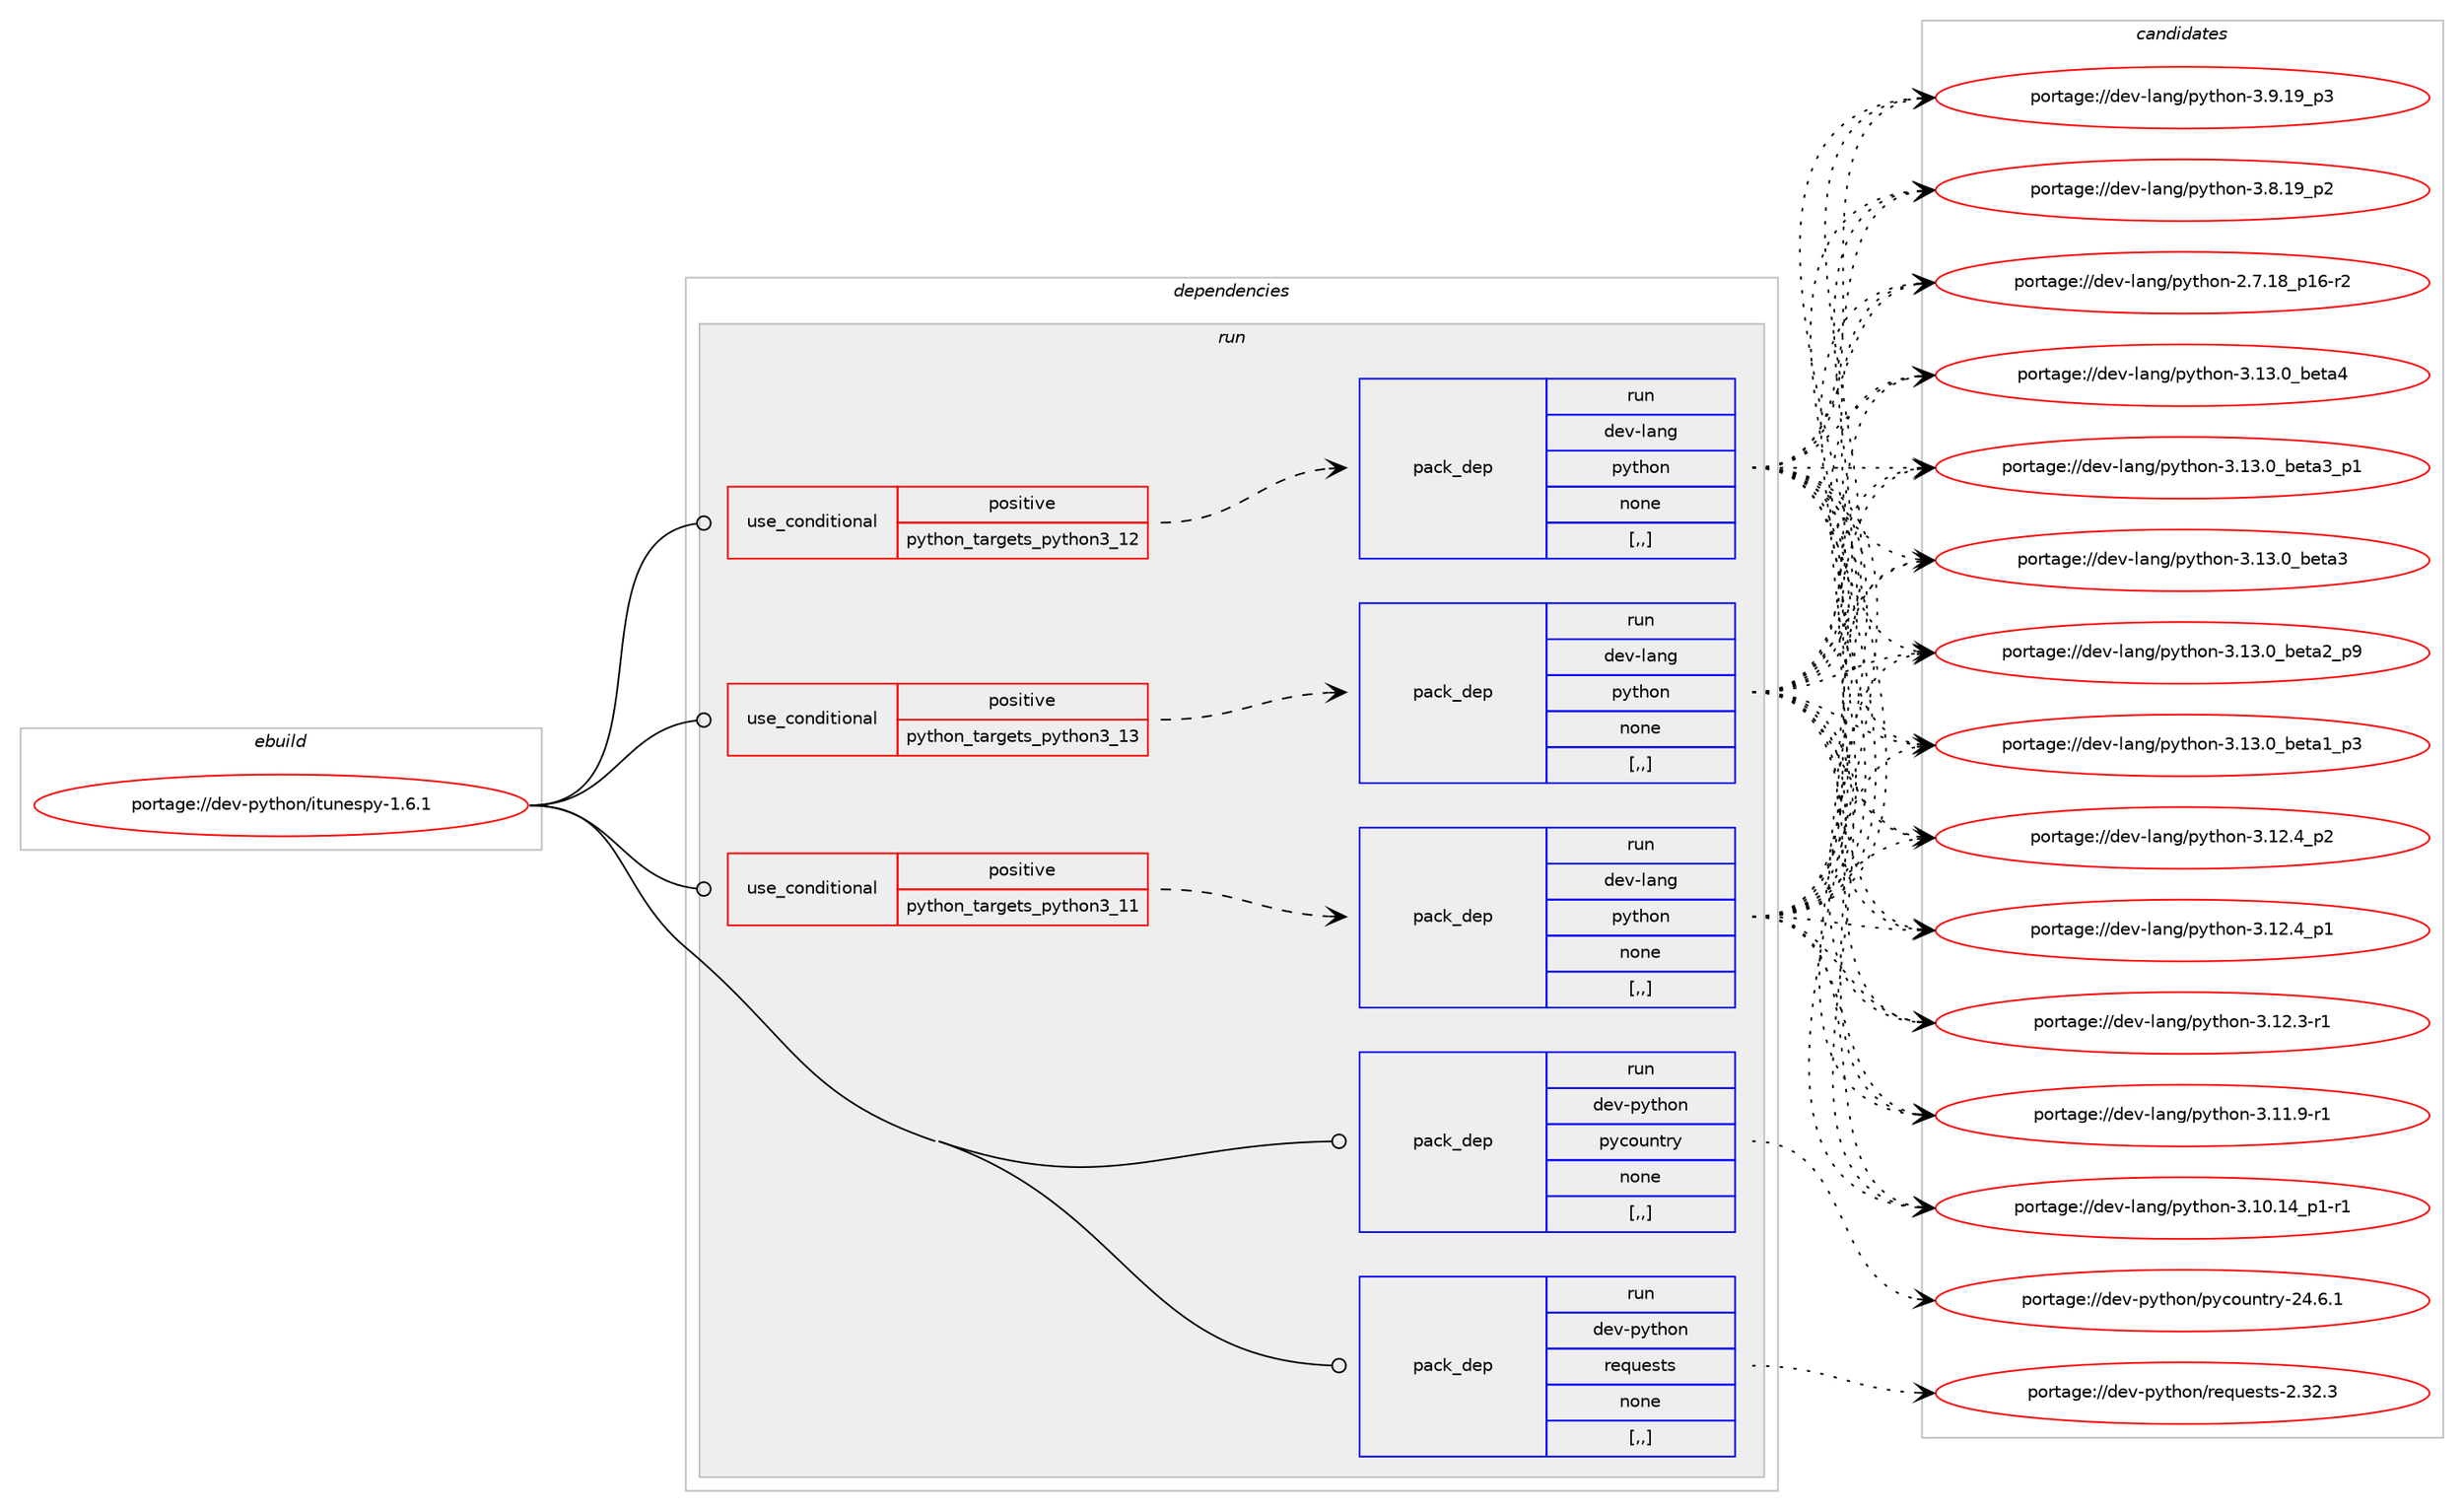 digraph prolog {

# *************
# Graph options
# *************

newrank=true;
concentrate=true;
compound=true;
graph [rankdir=LR,fontname=Helvetica,fontsize=10,ranksep=1.5];#, ranksep=2.5, nodesep=0.2];
edge  [arrowhead=vee];
node  [fontname=Helvetica,fontsize=10];

# **********
# The ebuild
# **********

subgraph cluster_leftcol {
color=gray;
label=<<i>ebuild</i>>;
id [label="portage://dev-python/itunespy-1.6.1", color=red, width=4, href="../dev-python/itunespy-1.6.1.svg"];
}

# ****************
# The dependencies
# ****************

subgraph cluster_midcol {
color=gray;
label=<<i>dependencies</i>>;
subgraph cluster_compile {
fillcolor="#eeeeee";
style=filled;
label=<<i>compile</i>>;
}
subgraph cluster_compileandrun {
fillcolor="#eeeeee";
style=filled;
label=<<i>compile and run</i>>;
}
subgraph cluster_run {
fillcolor="#eeeeee";
style=filled;
label=<<i>run</i>>;
subgraph cond33797 {
dependency148849 [label=<<TABLE BORDER="0" CELLBORDER="1" CELLSPACING="0" CELLPADDING="4"><TR><TD ROWSPAN="3" CELLPADDING="10">use_conditional</TD></TR><TR><TD>positive</TD></TR><TR><TD>python_targets_python3_11</TD></TR></TABLE>>, shape=none, color=red];
subgraph pack113803 {
dependency148850 [label=<<TABLE BORDER="0" CELLBORDER="1" CELLSPACING="0" CELLPADDING="4" WIDTH="220"><TR><TD ROWSPAN="6" CELLPADDING="30">pack_dep</TD></TR><TR><TD WIDTH="110">run</TD></TR><TR><TD>dev-lang</TD></TR><TR><TD>python</TD></TR><TR><TD>none</TD></TR><TR><TD>[,,]</TD></TR></TABLE>>, shape=none, color=blue];
}
dependency148849:e -> dependency148850:w [weight=20,style="dashed",arrowhead="vee"];
}
id:e -> dependency148849:w [weight=20,style="solid",arrowhead="odot"];
subgraph cond33798 {
dependency148851 [label=<<TABLE BORDER="0" CELLBORDER="1" CELLSPACING="0" CELLPADDING="4"><TR><TD ROWSPAN="3" CELLPADDING="10">use_conditional</TD></TR><TR><TD>positive</TD></TR><TR><TD>python_targets_python3_12</TD></TR></TABLE>>, shape=none, color=red];
subgraph pack113804 {
dependency148852 [label=<<TABLE BORDER="0" CELLBORDER="1" CELLSPACING="0" CELLPADDING="4" WIDTH="220"><TR><TD ROWSPAN="6" CELLPADDING="30">pack_dep</TD></TR><TR><TD WIDTH="110">run</TD></TR><TR><TD>dev-lang</TD></TR><TR><TD>python</TD></TR><TR><TD>none</TD></TR><TR><TD>[,,]</TD></TR></TABLE>>, shape=none, color=blue];
}
dependency148851:e -> dependency148852:w [weight=20,style="dashed",arrowhead="vee"];
}
id:e -> dependency148851:w [weight=20,style="solid",arrowhead="odot"];
subgraph cond33799 {
dependency148853 [label=<<TABLE BORDER="0" CELLBORDER="1" CELLSPACING="0" CELLPADDING="4"><TR><TD ROWSPAN="3" CELLPADDING="10">use_conditional</TD></TR><TR><TD>positive</TD></TR><TR><TD>python_targets_python3_13</TD></TR></TABLE>>, shape=none, color=red];
subgraph pack113805 {
dependency148854 [label=<<TABLE BORDER="0" CELLBORDER="1" CELLSPACING="0" CELLPADDING="4" WIDTH="220"><TR><TD ROWSPAN="6" CELLPADDING="30">pack_dep</TD></TR><TR><TD WIDTH="110">run</TD></TR><TR><TD>dev-lang</TD></TR><TR><TD>python</TD></TR><TR><TD>none</TD></TR><TR><TD>[,,]</TD></TR></TABLE>>, shape=none, color=blue];
}
dependency148853:e -> dependency148854:w [weight=20,style="dashed",arrowhead="vee"];
}
id:e -> dependency148853:w [weight=20,style="solid",arrowhead="odot"];
subgraph pack113806 {
dependency148855 [label=<<TABLE BORDER="0" CELLBORDER="1" CELLSPACING="0" CELLPADDING="4" WIDTH="220"><TR><TD ROWSPAN="6" CELLPADDING="30">pack_dep</TD></TR><TR><TD WIDTH="110">run</TD></TR><TR><TD>dev-python</TD></TR><TR><TD>pycountry</TD></TR><TR><TD>none</TD></TR><TR><TD>[,,]</TD></TR></TABLE>>, shape=none, color=blue];
}
id:e -> dependency148855:w [weight=20,style="solid",arrowhead="odot"];
subgraph pack113807 {
dependency148856 [label=<<TABLE BORDER="0" CELLBORDER="1" CELLSPACING="0" CELLPADDING="4" WIDTH="220"><TR><TD ROWSPAN="6" CELLPADDING="30">pack_dep</TD></TR><TR><TD WIDTH="110">run</TD></TR><TR><TD>dev-python</TD></TR><TR><TD>requests</TD></TR><TR><TD>none</TD></TR><TR><TD>[,,]</TD></TR></TABLE>>, shape=none, color=blue];
}
id:e -> dependency148856:w [weight=20,style="solid",arrowhead="odot"];
}
}

# **************
# The candidates
# **************

subgraph cluster_choices {
rank=same;
color=gray;
label=<<i>candidates</i>>;

subgraph choice113803 {
color=black;
nodesep=1;
choice1001011184510897110103471121211161041111104551464951464895981011169752 [label="portage://dev-lang/python-3.13.0_beta4", color=red, width=4,href="../dev-lang/python-3.13.0_beta4.svg"];
choice10010111845108971101034711212111610411111045514649514648959810111697519511249 [label="portage://dev-lang/python-3.13.0_beta3_p1", color=red, width=4,href="../dev-lang/python-3.13.0_beta3_p1.svg"];
choice1001011184510897110103471121211161041111104551464951464895981011169751 [label="portage://dev-lang/python-3.13.0_beta3", color=red, width=4,href="../dev-lang/python-3.13.0_beta3.svg"];
choice10010111845108971101034711212111610411111045514649514648959810111697509511257 [label="portage://dev-lang/python-3.13.0_beta2_p9", color=red, width=4,href="../dev-lang/python-3.13.0_beta2_p9.svg"];
choice10010111845108971101034711212111610411111045514649514648959810111697499511251 [label="portage://dev-lang/python-3.13.0_beta1_p3", color=red, width=4,href="../dev-lang/python-3.13.0_beta1_p3.svg"];
choice100101118451089711010347112121116104111110455146495046529511250 [label="portage://dev-lang/python-3.12.4_p2", color=red, width=4,href="../dev-lang/python-3.12.4_p2.svg"];
choice100101118451089711010347112121116104111110455146495046529511249 [label="portage://dev-lang/python-3.12.4_p1", color=red, width=4,href="../dev-lang/python-3.12.4_p1.svg"];
choice100101118451089711010347112121116104111110455146495046514511449 [label="portage://dev-lang/python-3.12.3-r1", color=red, width=4,href="../dev-lang/python-3.12.3-r1.svg"];
choice100101118451089711010347112121116104111110455146494946574511449 [label="portage://dev-lang/python-3.11.9-r1", color=red, width=4,href="../dev-lang/python-3.11.9-r1.svg"];
choice100101118451089711010347112121116104111110455146494846495295112494511449 [label="portage://dev-lang/python-3.10.14_p1-r1", color=red, width=4,href="../dev-lang/python-3.10.14_p1-r1.svg"];
choice100101118451089711010347112121116104111110455146574649579511251 [label="portage://dev-lang/python-3.9.19_p3", color=red, width=4,href="../dev-lang/python-3.9.19_p3.svg"];
choice100101118451089711010347112121116104111110455146564649579511250 [label="portage://dev-lang/python-3.8.19_p2", color=red, width=4,href="../dev-lang/python-3.8.19_p2.svg"];
choice100101118451089711010347112121116104111110455046554649569511249544511450 [label="portage://dev-lang/python-2.7.18_p16-r2", color=red, width=4,href="../dev-lang/python-2.7.18_p16-r2.svg"];
dependency148850:e -> choice1001011184510897110103471121211161041111104551464951464895981011169752:w [style=dotted,weight="100"];
dependency148850:e -> choice10010111845108971101034711212111610411111045514649514648959810111697519511249:w [style=dotted,weight="100"];
dependency148850:e -> choice1001011184510897110103471121211161041111104551464951464895981011169751:w [style=dotted,weight="100"];
dependency148850:e -> choice10010111845108971101034711212111610411111045514649514648959810111697509511257:w [style=dotted,weight="100"];
dependency148850:e -> choice10010111845108971101034711212111610411111045514649514648959810111697499511251:w [style=dotted,weight="100"];
dependency148850:e -> choice100101118451089711010347112121116104111110455146495046529511250:w [style=dotted,weight="100"];
dependency148850:e -> choice100101118451089711010347112121116104111110455146495046529511249:w [style=dotted,weight="100"];
dependency148850:e -> choice100101118451089711010347112121116104111110455146495046514511449:w [style=dotted,weight="100"];
dependency148850:e -> choice100101118451089711010347112121116104111110455146494946574511449:w [style=dotted,weight="100"];
dependency148850:e -> choice100101118451089711010347112121116104111110455146494846495295112494511449:w [style=dotted,weight="100"];
dependency148850:e -> choice100101118451089711010347112121116104111110455146574649579511251:w [style=dotted,weight="100"];
dependency148850:e -> choice100101118451089711010347112121116104111110455146564649579511250:w [style=dotted,weight="100"];
dependency148850:e -> choice100101118451089711010347112121116104111110455046554649569511249544511450:w [style=dotted,weight="100"];
}
subgraph choice113804 {
color=black;
nodesep=1;
choice1001011184510897110103471121211161041111104551464951464895981011169752 [label="portage://dev-lang/python-3.13.0_beta4", color=red, width=4,href="../dev-lang/python-3.13.0_beta4.svg"];
choice10010111845108971101034711212111610411111045514649514648959810111697519511249 [label="portage://dev-lang/python-3.13.0_beta3_p1", color=red, width=4,href="../dev-lang/python-3.13.0_beta3_p1.svg"];
choice1001011184510897110103471121211161041111104551464951464895981011169751 [label="portage://dev-lang/python-3.13.0_beta3", color=red, width=4,href="../dev-lang/python-3.13.0_beta3.svg"];
choice10010111845108971101034711212111610411111045514649514648959810111697509511257 [label="portage://dev-lang/python-3.13.0_beta2_p9", color=red, width=4,href="../dev-lang/python-3.13.0_beta2_p9.svg"];
choice10010111845108971101034711212111610411111045514649514648959810111697499511251 [label="portage://dev-lang/python-3.13.0_beta1_p3", color=red, width=4,href="../dev-lang/python-3.13.0_beta1_p3.svg"];
choice100101118451089711010347112121116104111110455146495046529511250 [label="portage://dev-lang/python-3.12.4_p2", color=red, width=4,href="../dev-lang/python-3.12.4_p2.svg"];
choice100101118451089711010347112121116104111110455146495046529511249 [label="portage://dev-lang/python-3.12.4_p1", color=red, width=4,href="../dev-lang/python-3.12.4_p1.svg"];
choice100101118451089711010347112121116104111110455146495046514511449 [label="portage://dev-lang/python-3.12.3-r1", color=red, width=4,href="../dev-lang/python-3.12.3-r1.svg"];
choice100101118451089711010347112121116104111110455146494946574511449 [label="portage://dev-lang/python-3.11.9-r1", color=red, width=4,href="../dev-lang/python-3.11.9-r1.svg"];
choice100101118451089711010347112121116104111110455146494846495295112494511449 [label="portage://dev-lang/python-3.10.14_p1-r1", color=red, width=4,href="../dev-lang/python-3.10.14_p1-r1.svg"];
choice100101118451089711010347112121116104111110455146574649579511251 [label="portage://dev-lang/python-3.9.19_p3", color=red, width=4,href="../dev-lang/python-3.9.19_p3.svg"];
choice100101118451089711010347112121116104111110455146564649579511250 [label="portage://dev-lang/python-3.8.19_p2", color=red, width=4,href="../dev-lang/python-3.8.19_p2.svg"];
choice100101118451089711010347112121116104111110455046554649569511249544511450 [label="portage://dev-lang/python-2.7.18_p16-r2", color=red, width=4,href="../dev-lang/python-2.7.18_p16-r2.svg"];
dependency148852:e -> choice1001011184510897110103471121211161041111104551464951464895981011169752:w [style=dotted,weight="100"];
dependency148852:e -> choice10010111845108971101034711212111610411111045514649514648959810111697519511249:w [style=dotted,weight="100"];
dependency148852:e -> choice1001011184510897110103471121211161041111104551464951464895981011169751:w [style=dotted,weight="100"];
dependency148852:e -> choice10010111845108971101034711212111610411111045514649514648959810111697509511257:w [style=dotted,weight="100"];
dependency148852:e -> choice10010111845108971101034711212111610411111045514649514648959810111697499511251:w [style=dotted,weight="100"];
dependency148852:e -> choice100101118451089711010347112121116104111110455146495046529511250:w [style=dotted,weight="100"];
dependency148852:e -> choice100101118451089711010347112121116104111110455146495046529511249:w [style=dotted,weight="100"];
dependency148852:e -> choice100101118451089711010347112121116104111110455146495046514511449:w [style=dotted,weight="100"];
dependency148852:e -> choice100101118451089711010347112121116104111110455146494946574511449:w [style=dotted,weight="100"];
dependency148852:e -> choice100101118451089711010347112121116104111110455146494846495295112494511449:w [style=dotted,weight="100"];
dependency148852:e -> choice100101118451089711010347112121116104111110455146574649579511251:w [style=dotted,weight="100"];
dependency148852:e -> choice100101118451089711010347112121116104111110455146564649579511250:w [style=dotted,weight="100"];
dependency148852:e -> choice100101118451089711010347112121116104111110455046554649569511249544511450:w [style=dotted,weight="100"];
}
subgraph choice113805 {
color=black;
nodesep=1;
choice1001011184510897110103471121211161041111104551464951464895981011169752 [label="portage://dev-lang/python-3.13.0_beta4", color=red, width=4,href="../dev-lang/python-3.13.0_beta4.svg"];
choice10010111845108971101034711212111610411111045514649514648959810111697519511249 [label="portage://dev-lang/python-3.13.0_beta3_p1", color=red, width=4,href="../dev-lang/python-3.13.0_beta3_p1.svg"];
choice1001011184510897110103471121211161041111104551464951464895981011169751 [label="portage://dev-lang/python-3.13.0_beta3", color=red, width=4,href="../dev-lang/python-3.13.0_beta3.svg"];
choice10010111845108971101034711212111610411111045514649514648959810111697509511257 [label="portage://dev-lang/python-3.13.0_beta2_p9", color=red, width=4,href="../dev-lang/python-3.13.0_beta2_p9.svg"];
choice10010111845108971101034711212111610411111045514649514648959810111697499511251 [label="portage://dev-lang/python-3.13.0_beta1_p3", color=red, width=4,href="../dev-lang/python-3.13.0_beta1_p3.svg"];
choice100101118451089711010347112121116104111110455146495046529511250 [label="portage://dev-lang/python-3.12.4_p2", color=red, width=4,href="../dev-lang/python-3.12.4_p2.svg"];
choice100101118451089711010347112121116104111110455146495046529511249 [label="portage://dev-lang/python-3.12.4_p1", color=red, width=4,href="../dev-lang/python-3.12.4_p1.svg"];
choice100101118451089711010347112121116104111110455146495046514511449 [label="portage://dev-lang/python-3.12.3-r1", color=red, width=4,href="../dev-lang/python-3.12.3-r1.svg"];
choice100101118451089711010347112121116104111110455146494946574511449 [label="portage://dev-lang/python-3.11.9-r1", color=red, width=4,href="../dev-lang/python-3.11.9-r1.svg"];
choice100101118451089711010347112121116104111110455146494846495295112494511449 [label="portage://dev-lang/python-3.10.14_p1-r1", color=red, width=4,href="../dev-lang/python-3.10.14_p1-r1.svg"];
choice100101118451089711010347112121116104111110455146574649579511251 [label="portage://dev-lang/python-3.9.19_p3", color=red, width=4,href="../dev-lang/python-3.9.19_p3.svg"];
choice100101118451089711010347112121116104111110455146564649579511250 [label="portage://dev-lang/python-3.8.19_p2", color=red, width=4,href="../dev-lang/python-3.8.19_p2.svg"];
choice100101118451089711010347112121116104111110455046554649569511249544511450 [label="portage://dev-lang/python-2.7.18_p16-r2", color=red, width=4,href="../dev-lang/python-2.7.18_p16-r2.svg"];
dependency148854:e -> choice1001011184510897110103471121211161041111104551464951464895981011169752:w [style=dotted,weight="100"];
dependency148854:e -> choice10010111845108971101034711212111610411111045514649514648959810111697519511249:w [style=dotted,weight="100"];
dependency148854:e -> choice1001011184510897110103471121211161041111104551464951464895981011169751:w [style=dotted,weight="100"];
dependency148854:e -> choice10010111845108971101034711212111610411111045514649514648959810111697509511257:w [style=dotted,weight="100"];
dependency148854:e -> choice10010111845108971101034711212111610411111045514649514648959810111697499511251:w [style=dotted,weight="100"];
dependency148854:e -> choice100101118451089711010347112121116104111110455146495046529511250:w [style=dotted,weight="100"];
dependency148854:e -> choice100101118451089711010347112121116104111110455146495046529511249:w [style=dotted,weight="100"];
dependency148854:e -> choice100101118451089711010347112121116104111110455146495046514511449:w [style=dotted,weight="100"];
dependency148854:e -> choice100101118451089711010347112121116104111110455146494946574511449:w [style=dotted,weight="100"];
dependency148854:e -> choice100101118451089711010347112121116104111110455146494846495295112494511449:w [style=dotted,weight="100"];
dependency148854:e -> choice100101118451089711010347112121116104111110455146574649579511251:w [style=dotted,weight="100"];
dependency148854:e -> choice100101118451089711010347112121116104111110455146564649579511250:w [style=dotted,weight="100"];
dependency148854:e -> choice100101118451089711010347112121116104111110455046554649569511249544511450:w [style=dotted,weight="100"];
}
subgraph choice113806 {
color=black;
nodesep=1;
choice10010111845112121116104111110471121219911111711011611412145505246544649 [label="portage://dev-python/pycountry-24.6.1", color=red, width=4,href="../dev-python/pycountry-24.6.1.svg"];
dependency148855:e -> choice10010111845112121116104111110471121219911111711011611412145505246544649:w [style=dotted,weight="100"];
}
subgraph choice113807 {
color=black;
nodesep=1;
choice100101118451121211161041111104711410111311710111511611545504651504651 [label="portage://dev-python/requests-2.32.3", color=red, width=4,href="../dev-python/requests-2.32.3.svg"];
dependency148856:e -> choice100101118451121211161041111104711410111311710111511611545504651504651:w [style=dotted,weight="100"];
}
}

}
